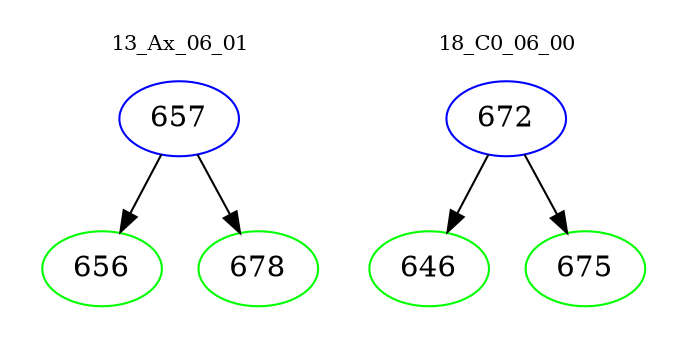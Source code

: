digraph{
subgraph cluster_0 {
color = white
label = "13_Ax_06_01";
fontsize=10;
T0_657 [label="657", color="blue"]
T0_657 -> T0_656 [color="black"]
T0_656 [label="656", color="green"]
T0_657 -> T0_678 [color="black"]
T0_678 [label="678", color="green"]
}
subgraph cluster_1 {
color = white
label = "18_C0_06_00";
fontsize=10;
T1_672 [label="672", color="blue"]
T1_672 -> T1_646 [color="black"]
T1_646 [label="646", color="green"]
T1_672 -> T1_675 [color="black"]
T1_675 [label="675", color="green"]
}
}
